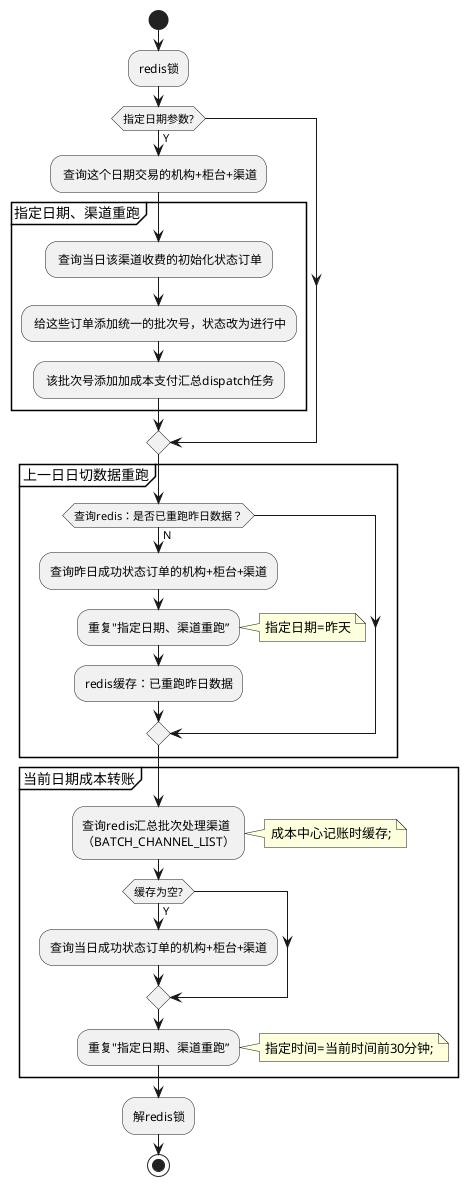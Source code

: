 
@startuml
start
:redis锁;
if(指定日期参数?) then(Y)
   : 查询这个日期交易的机构+柜台+渠道;
partition 指定日期、渠道重跑 {
   : 查询当日该渠道收费的初始化状态订单;
   : 给这些订单添加统一的批次号，状态改为进行中;
   : 该批次号添加加成本支付汇总dispatch任务;
}
endif
partition 上一日日切数据重跑 {
    if(查询redis：是否已重跑昨日数据？) then(N)
        :查询昨日成功状态订单的机构+柜台+渠道;
        :重复"指定日期、渠道重跑”;
        note right: 指定日期=昨天
        :redis缓存：已重跑昨日数据;
    endif
}
partition 当前日期成本转账 {
    :查询redis汇总批次处理渠道\n（BATCH_CHANNEL_LIST）;
    note right: 成本中心记账时缓存;
    if(缓存为空?) then (Y)
       :查询当日成功状态订单的机构+柜台+渠道;
    endif
    :重复"指定日期、渠道重跑”;
    note right: 指定时间=当前时间前30分钟;

}
:解redis锁;
stop

'输入：成本支付批次汇总任务
'输出：订单增加批次号，dispatch任务。
'描述：处理初始化状态订单，生成批次号。
@enduml